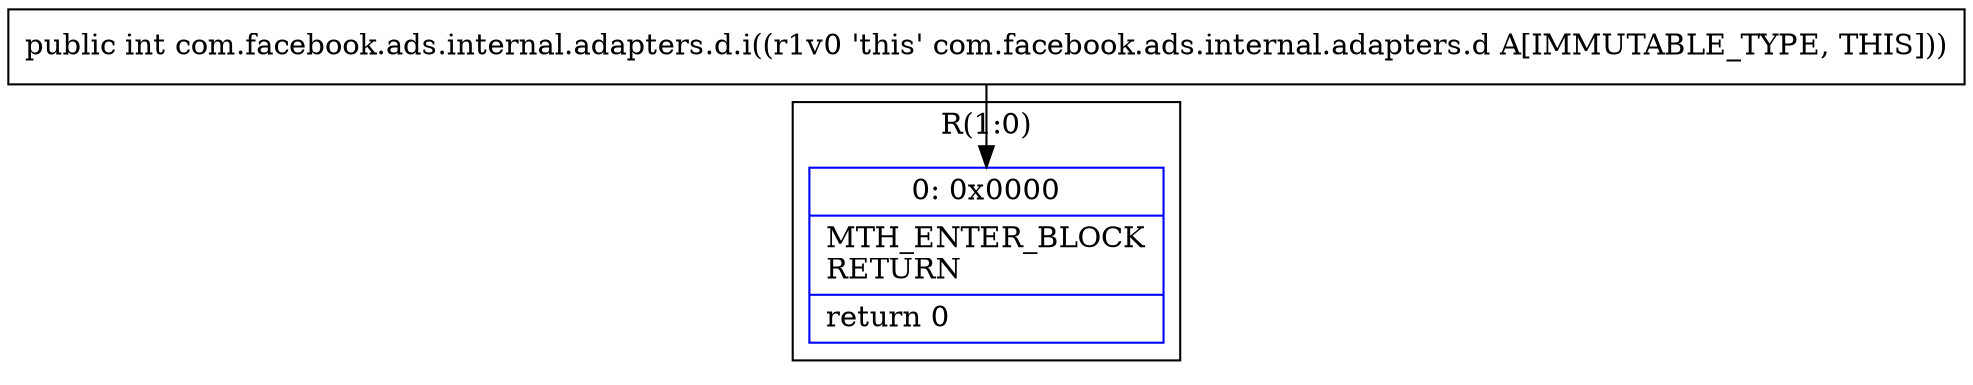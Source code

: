 digraph "CFG forcom.facebook.ads.internal.adapters.d.i()I" {
subgraph cluster_Region_416681212 {
label = "R(1:0)";
node [shape=record,color=blue];
Node_0 [shape=record,label="{0\:\ 0x0000|MTH_ENTER_BLOCK\lRETURN\l|return 0\l}"];
}
MethodNode[shape=record,label="{public int com.facebook.ads.internal.adapters.d.i((r1v0 'this' com.facebook.ads.internal.adapters.d A[IMMUTABLE_TYPE, THIS])) }"];
MethodNode -> Node_0;
}

